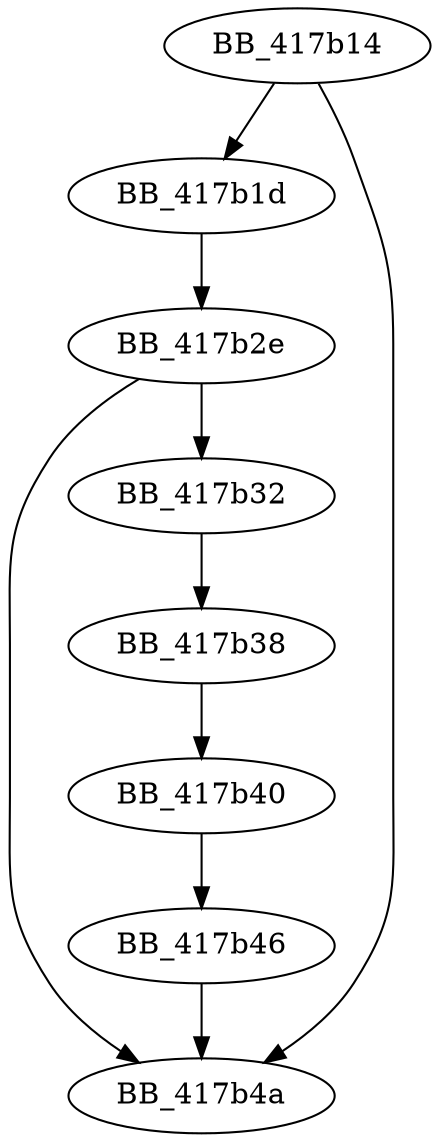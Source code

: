 DiGraph _free{
BB_417b14->BB_417b1d
BB_417b14->BB_417b4a
BB_417b1d->BB_417b2e
BB_417b2e->BB_417b32
BB_417b2e->BB_417b4a
BB_417b32->BB_417b38
BB_417b38->BB_417b40
BB_417b40->BB_417b46
BB_417b46->BB_417b4a
}
